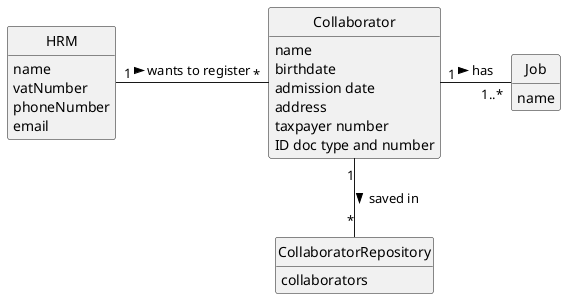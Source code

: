 @startuml
skinparam monochrome true
skinparam packageStyle rectangle
skinparam shadowing false

'left to right direction

skinparam classAttributeIconSize 0

hide circle
hide methods

'title Domain Model

'class Platform {
'  -description
'}

class HRM {
    name
    vatNumber
    phoneNumber
    email
}

class Job {
    name
}

class Collaborator {
    name
    birthdate
    admission date
    address
    contact info (mobile and email)
    taxpayer number
    ID doc type and number
}

class CollaboratorRepository {
    collaborators
}


HRM "1" - "*" Collaborator : wants to register >
Collaborator "1" --down "*" CollaboratorRepository : saved in >
Collaborator "1" - "1..*" Job : has >
@enduml